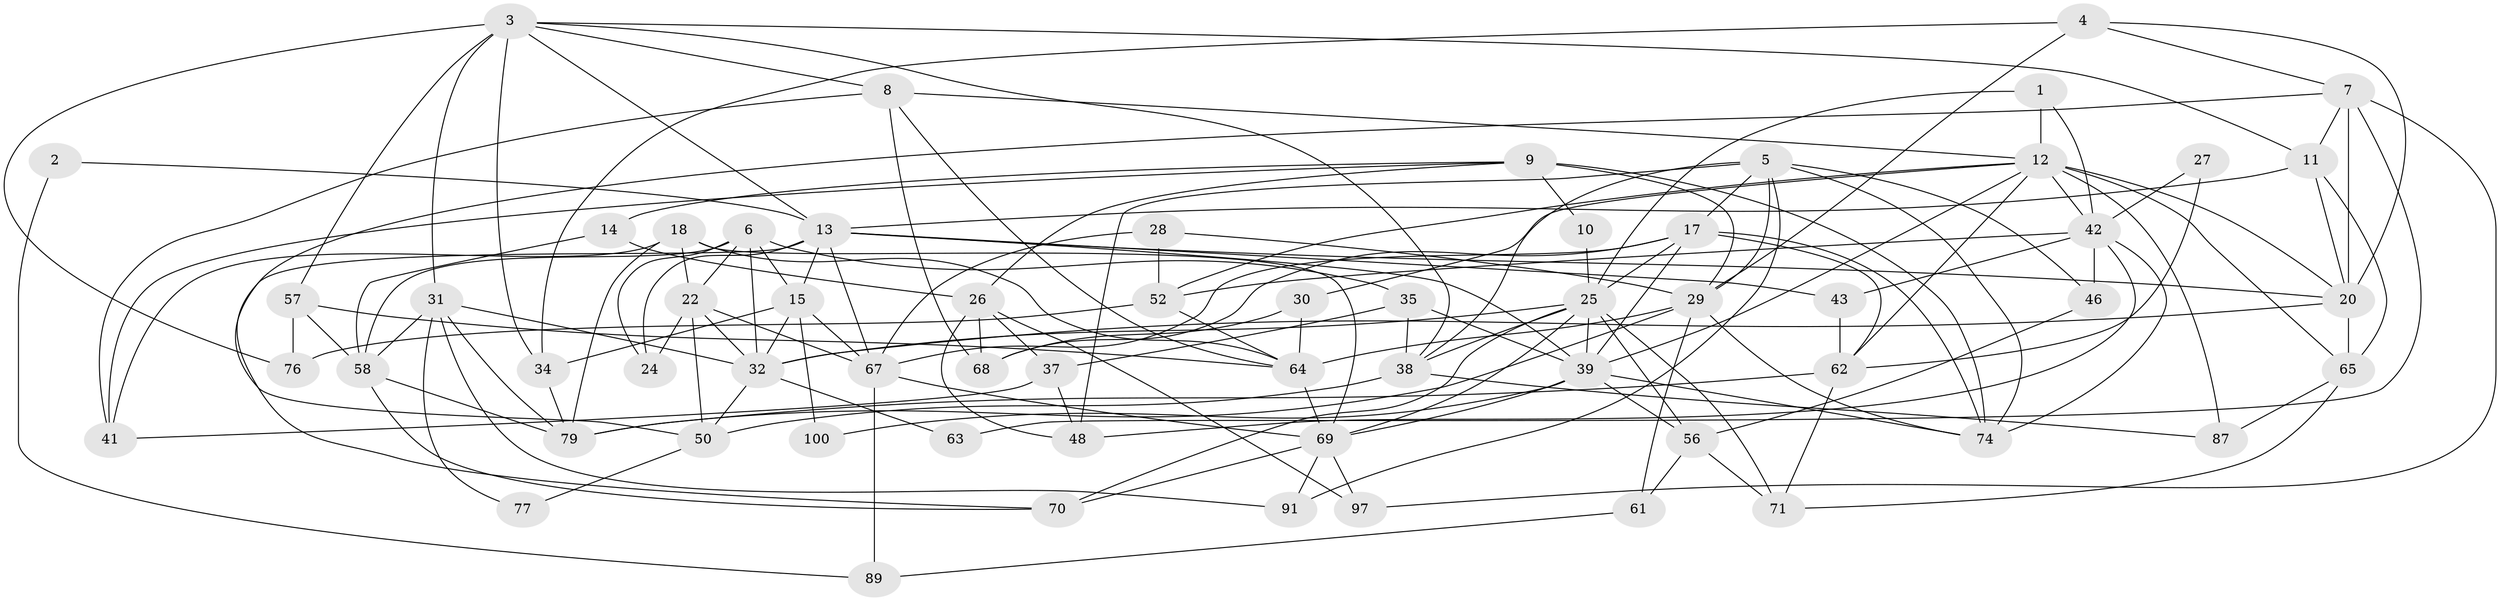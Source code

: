 // original degree distribution, {3: 0.26, 2: 0.16, 7: 0.05, 4: 0.25, 5: 0.17, 6: 0.1, 10: 0.01}
// Generated by graph-tools (version 1.1) at 2025/38/02/21/25 10:38:59]
// undirected, 62 vertices, 156 edges
graph export_dot {
graph [start="1"]
  node [color=gray90,style=filled];
  1;
  2;
  3 [super="+36"];
  4;
  5 [super="+54"];
  6 [super="+23"];
  7 [super="+99"];
  8 [super="+21"];
  9 [super="+53"];
  10;
  11 [super="+16"];
  12 [super="+88"];
  13 [super="+95"];
  14;
  15 [super="+47"];
  17 [super="+19"];
  18;
  20 [super="+75"];
  22 [super="+51"];
  24 [super="+80"];
  25 [super="+90"];
  26 [super="+59"];
  27;
  28 [super="+72"];
  29 [super="+49"];
  30 [super="+40"];
  31 [super="+45"];
  32 [super="+33"];
  34;
  35;
  37 [super="+44"];
  38 [super="+82"];
  39 [super="+93"];
  41;
  42 [super="+55"];
  43 [super="+83"];
  46;
  48 [super="+60"];
  50 [super="+96"];
  52 [super="+94"];
  56;
  57 [super="+66"];
  58 [super="+78"];
  61;
  62 [super="+86"];
  63;
  64 [super="+81"];
  65 [super="+98"];
  67 [super="+85"];
  68;
  69 [super="+84"];
  70 [super="+73"];
  71;
  74;
  76;
  77;
  79 [super="+92"];
  87;
  89;
  91;
  97;
  100;
  1 -- 12;
  1 -- 25;
  1 -- 42;
  2 -- 13;
  2 -- 89;
  3 -- 38 [weight=2];
  3 -- 8;
  3 -- 34;
  3 -- 13;
  3 -- 11;
  3 -- 57;
  3 -- 76;
  3 -- 31 [weight=2];
  4 -- 20;
  4 -- 34;
  4 -- 29;
  4 -- 7;
  5 -- 38;
  5 -- 29;
  5 -- 48;
  5 -- 17;
  5 -- 74;
  5 -- 91;
  5 -- 46;
  6 -- 35;
  6 -- 15;
  6 -- 22;
  6 -- 32;
  6 -- 58;
  6 -- 24;
  7 -- 97;
  7 -- 20;
  7 -- 50;
  7 -- 63;
  7 -- 11;
  8 -- 41;
  8 -- 68;
  8 -- 64;
  8 -- 12;
  9 -- 29;
  9 -- 74;
  9 -- 10;
  9 -- 14;
  9 -- 41;
  9 -- 26;
  10 -- 25;
  11 -- 65;
  11 -- 13;
  11 -- 20;
  12 -- 42;
  12 -- 52;
  12 -- 87;
  12 -- 62;
  12 -- 20;
  12 -- 39;
  12 -- 65;
  12 -- 30;
  13 -- 20;
  13 -- 24;
  13 -- 39;
  13 -- 43;
  13 -- 67;
  13 -- 15;
  13 -- 70;
  14 -- 58;
  14 -- 26;
  15 -- 67;
  15 -- 32;
  15 -- 34;
  15 -- 100;
  17 -- 25 [weight=2];
  17 -- 62;
  17 -- 67;
  17 -- 74;
  17 -- 68;
  17 -- 39;
  18 -- 69;
  18 -- 22;
  18 -- 41;
  18 -- 79;
  18 -- 64;
  20 -- 65;
  20 -- 32;
  22 -- 24;
  22 -- 32;
  22 -- 50;
  22 -- 67;
  25 -- 38;
  25 -- 70;
  25 -- 69;
  25 -- 71;
  25 -- 56;
  25 -- 32;
  25 -- 39;
  26 -- 37 [weight=2];
  26 -- 48;
  26 -- 97;
  26 -- 68;
  27 -- 42;
  27 -- 62;
  28 -- 52;
  28 -- 67;
  28 -- 29;
  29 -- 74;
  29 -- 64;
  29 -- 61;
  29 -- 79;
  30 -- 64;
  30 -- 68;
  31 -- 77;
  31 -- 32;
  31 -- 79;
  31 -- 91;
  31 -- 58;
  32 -- 50;
  32 -- 63;
  34 -- 79;
  35 -- 39;
  35 -- 38;
  35 -- 37;
  37 -- 41;
  37 -- 48;
  38 -- 87;
  38 -- 50;
  39 -- 69;
  39 -- 100;
  39 -- 56;
  39 -- 74;
  42 -- 46;
  42 -- 48;
  42 -- 52;
  42 -- 74;
  42 -- 43;
  43 -- 62;
  46 -- 56;
  50 -- 77;
  52 -- 76;
  52 -- 64;
  56 -- 61;
  56 -- 71;
  57 -- 76;
  57 -- 64;
  57 -- 58;
  58 -- 79;
  58 -- 70;
  61 -- 89;
  62 -- 71;
  62 -- 79;
  64 -- 69;
  65 -- 71;
  65 -- 87;
  67 -- 89;
  67 -- 69;
  69 -- 70;
  69 -- 91;
  69 -- 97;
}
